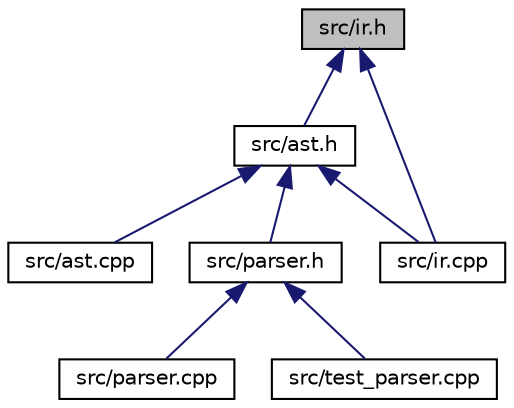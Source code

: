 digraph "src/ir.h"
{
  edge [fontname="Helvetica",fontsize="10",labelfontname="Helvetica",labelfontsize="10"];
  node [fontname="Helvetica",fontsize="10",shape=record];
  Node9 [label="src/ir.h",height=0.2,width=0.4,color="black", fillcolor="grey75", style="filled", fontcolor="black"];
  Node9 -> Node10 [dir="back",color="midnightblue",fontsize="10",style="solid",fontname="Helvetica"];
  Node10 [label="src/ast.h",height=0.2,width=0.4,color="black", fillcolor="white", style="filled",URL="$ast_8h.html"];
  Node10 -> Node11 [dir="back",color="midnightblue",fontsize="10",style="solid",fontname="Helvetica"];
  Node11 [label="src/ast.cpp",height=0.2,width=0.4,color="black", fillcolor="white", style="filled",URL="$ast_8cpp.html"];
  Node10 -> Node12 [dir="back",color="midnightblue",fontsize="10",style="solid",fontname="Helvetica"];
  Node12 [label="src/ir.cpp",height=0.2,width=0.4,color="black", fillcolor="white", style="filled",URL="$ir_8cpp.html"];
  Node10 -> Node13 [dir="back",color="midnightblue",fontsize="10",style="solid",fontname="Helvetica"];
  Node13 [label="src/parser.h",height=0.2,width=0.4,color="black", fillcolor="white", style="filled",URL="$parser_8h.html"];
  Node13 -> Node14 [dir="back",color="midnightblue",fontsize="10",style="solid",fontname="Helvetica"];
  Node14 [label="src/parser.cpp",height=0.2,width=0.4,color="black", fillcolor="white", style="filled",URL="$parser_8cpp.html"];
  Node13 -> Node15 [dir="back",color="midnightblue",fontsize="10",style="solid",fontname="Helvetica"];
  Node15 [label="src/test_parser.cpp",height=0.2,width=0.4,color="black", fillcolor="white", style="filled",URL="$test__parser_8cpp.html"];
  Node9 -> Node12 [dir="back",color="midnightblue",fontsize="10",style="solid",fontname="Helvetica"];
}
